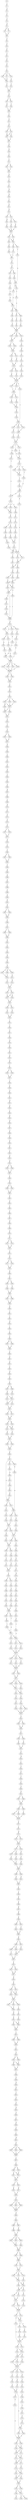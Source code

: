 strict digraph  {
	S0 -> S1 [ label = L ];
	S1 -> S2 [ label = A ];
	S2 -> S3 [ label = F ];
	S3 -> S4 [ label = S ];
	S4 -> S5 [ label = Q ];
	S5 -> S6 [ label = R ];
	S5 -> S7 [ label = K ];
	S6 -> S8 [ label = P ];
	S7 -> S8 [ label = P ];
	S8 -> S9 [ label = P ];
	S9 -> S10 [ label = P ];
	S10 -> S11 [ label = P ];
	S11 -> S12 [ label = P ];
	S12 -> S13 [ label = K ];
	S13 -> S14 [ label = K ];
	S14 -> S15 [ label = I ];
	S15 -> S16 [ label = S ];
	S15 -> S17 [ label = C ];
	S15 -> S18 [ label = Y ];
	S16 -> S19 [ label = E ];
	S17 -> S19 [ label = E ];
	S18 -> S20 [ label = A ];
	S19 -> S21 [ label = F ];
	S20 -> S22 [ label = Y ];
	S21 -> S23 [ label = L ];
	S22 -> S23 [ label = L ];
	S23 -> S24 [ label = D ];
	S24 -> S25 [ label = L ];
	S24 -> S26 [ label = K ];
	S25 -> S27 [ label = H ];
	S26 -> S28 [ label = Y ];
	S27 -> S29 [ label = V ];
	S28 -> S29 [ label = V ];
	S29 -> S30 [ label = V ];
	S30 -> S31 [ label = G ];
	S31 -> S32 [ label = Q ];
	S32 -> S33 [ label = Q ];
	S32 -> S34 [ label = S ];
	S33 -> S35 [ label = H ];
	S34 -> S35 [ label = H ];
	S34 -> S36 [ label = Y ];
	S35 -> S37 [ label = A ];
	S36 -> S37 [ label = A ];
	S37 -> S38 [ label = K ];
	S38 -> S39 [ label = K ];
	S39 -> S40 [ label = V ];
	S40 -> S41 [ label = L ];
	S41 -> S42 [ label = S ];
	S41 -> S43 [ label = A ];
	S42 -> S44 [ label = V ];
	S43 -> S44 [ label = V ];
	S44 -> S45 [ label = A ];
	S45 -> S46 [ label = V ];
	S46 -> S47 [ label = Y ];
	S47 -> S48 [ label = N ];
	S48 -> S49 [ label = H ];
	S49 -> S50 [ label = Y ];
	S50 -> S51 [ label = K ];
	S51 -> S52 [ label = R ];
	S52 -> S53 [ label = V ];
	S52 -> S54 [ label = I ];
	S53 -> S55 [ label = H ];
	S54 -> S56 [ label = F ];
	S54 -> S57 [ label = Y ];
	S55 -> S58 [ label = S ];
	S56 -> S59 [ label = K ];
	S57 -> S60 [ label = N ];
	S58 -> S61 [ label = N ];
	S59 -> S61 [ label = N ];
	S60 -> S61 [ label = N ];
	S61 -> S62 [ label = L ];
	S61 -> S63 [ label = I ];
	S62 -> S64 [ label = C ];
	S62 -> S65 [ label = P ];
	S63 -> S65 [ label = P ];
	S64 -> S66 [ label = S ];
	S65 -> S67 [ label = L ];
	S65 -> S68 [ label = A ];
	S66 -> S69 [ label = V ];
	S67 -> S70 [ label = T ];
	S68 -> S71 [ label = G ];
	S69 -> S72 [ label = S ];
	S70 -> S73 [ label = K ];
	S71 -> S72 [ label = S ];
	S72 -> S74 [ label = Q ];
	S73 -> S75 [ label = Q ];
	S73 -> S76 [ label = P ];
	S74 -> S77 [ label = Q ];
	S75 -> S78 [ label = Q ];
	S76 -> S79 [ label = T ];
	S77 -> S80 [ label = K ];
	S77 -> S81 [ label = Q ];
	S78 -> S82 [ label = D ];
	S78 -> S83 [ label = P ];
	S79 -> S83 [ label = P ];
	S80 -> S84 [ label = Q ];
	S81 -> S85 [ label = V ];
	S82 -> S86 [ label = E ];
	S83 -> S87 [ label = A ];
	S83 -> S88 [ label = T ];
	S84 -> S73 [ label = K ];
	S85 -> S89 [ label = E ];
	S86 -> S90 [ label = A ];
	S87 -> S91 [ label = P ];
	S88 -> S92 [ label = L ];
	S89 -> S93 [ label = V ];
	S90 -> S94 [ label = S ];
	S91 -> S95 [ label = E ];
	S92 -> S96 [ label = T ];
	S93 -> S97 [ label = E ];
	S94 -> S98 [ label = P ];
	S95 -> S98 [ label = P ];
	S96 -> S98 [ label = P ];
	S97 -> S99 [ label = K ];
	S98 -> S100 [ label = A ];
	S98 -> S101 [ label = E ];
	S98 -> S102 [ label = R ];
	S99 -> S78 [ label = Q ];
	S100 -> S103 [ label = E ];
	S101 -> S104 [ label = G ];
	S102 -> S103 [ label = E ];
	S103 -> S105 [ label = V ];
	S103 -> S106 [ label = L ];
	S104 -> S107 [ label = S ];
	S105 -> S108 [ label = E ];
	S106 -> S108 [ label = E ];
	S107 -> S109 [ label = H ];
	S108 -> S110 [ label = T ];
	S108 -> S111 [ label = M ];
	S109 -> S112 [ label = I ];
	S110 -> S113 [ label = G ];
	S111 -> S114 [ label = R ];
	S112 -> S115 [ label = Y ];
	S113 -> S116 [ label = R ];
	S114 -> S116 [ label = R ];
	S115 -> S117 [ label = S ];
	S116 -> S118 [ label = Q ];
	S116 -> S119 [ label = R ];
	S117 -> S120 [ label = S ];
	S118 -> S121 [ label = A ];
	S119 -> S122 [ label = E ];
	S120 -> S123 [ label = K ];
	S121 -> S124 [ label = D ];
	S122 -> S124 [ label = D ];
	S123 -> S124 [ label = D ];
	S124 -> S125 [ label = F ];
	S124 -> S126 [ label = V ];
	S124 -> S127 [ label = E ];
	S125 -> S128 [ label = Y ];
	S126 -> S129 [ label = L ];
	S127 -> S128 [ label = Y ];
	S128 -> S130 [ label = K ];
	S128 -> S131 [ label = R ];
	S129 -> S132 [ label = E ];
	S129 -> S133 [ label = H ];
	S129 -> S134 [ label = Q ];
	S130 -> S135 [ label = L ];
	S131 -> S136 [ label = F ];
	S132 -> S137 [ label = M ];
	S133 -> S138 [ label = I ];
	S134 -> S138 [ label = I ];
	S135 -> S139 [ label = T ];
	S136 -> S139 [ label = T ];
	S137 -> S140 [ label = T ];
	S138 -> S141 [ label = A ];
	S139 -> S142 [ label = K ];
	S140 -> S143 [ label = G ];
	S141 -> S143 [ label = G ];
	S142 -> S144 [ label = L ];
	S143 -> S145 [ label = S ];
	S143 -> S146 [ label = V ];
	S143 -> S147 [ label = I ];
	S144 -> S129 [ label = L ];
	S145 -> S148 [ label = Q ];
	S146 -> S149 [ label = P ];
	S147 -> S150 [ label = S ];
	S148 -> S151 [ label = K ];
	S149 -> S152 [ label = H ];
	S150 -> S149 [ label = P ];
	S151 -> S153 [ label = V ];
	S152 -> S154 [ label = S ];
	S152 -> S155 [ label = K ];
	S152 -> S156 [ label = G ];
	S153 -> S157 [ label = A ];
	S154 -> S158 [ label = N ];
	S155 -> S159 [ label = T ];
	S156 -> S158 [ label = N ];
	S157 -> S160 [ label = S ];
	S158 -> S161 [ label = A ];
	S159 -> S162 [ label = G ];
	S160 -> S163 [ label = S ];
	S160 -> S164 [ label = A ];
	S160 -> S165 [ label = M ];
	S161 -> S166 [ label = L ];
	S162 -> S157 [ label = A ];
	S162 -> S167 [ label = V ];
	S163 -> S168 [ label = P ];
	S164 -> S169 [ label = Q ];
	S165 -> S169 [ label = Q ];
	S166 -> S162 [ label = G ];
	S167 -> S170 [ label = R ];
	S168 -> S171 [ label = P ];
	S169 -> S172 [ label = Q ];
	S170 -> S173 [ label = P ];
	S171 -> S174 [ label = T ];
	S172 -> S175 [ label = Q ];
	S173 -> S176 [ label = R ];
	S173 -> S177 [ label = Q ];
	S174 -> S178 [ label = M ];
	S175 -> S179 [ label = A ];
	S175 -> S180 [ label = T ];
	S176 -> S181 [ label = E ];
	S177 -> S181 [ label = E ];
	S178 -> S182 [ label = G ];
	S179 -> S183 [ label = A ];
	S180 -> S184 [ label = S ];
	S181 -> S185 [ label = R ];
	S181 -> S186 [ label = E ];
	S182 -> S187 [ label = G ];
	S183 -> S188 [ label = A ];
	S184 -> S189 [ label = Q ];
	S185 -> S190 [ label = R ];
	S186 -> S191 [ label = E ];
	S187 -> S192 [ label = A ];
	S188 -> S192 [ label = A ];
	S189 -> S193 [ label = H ];
	S190 -> S194 [ label = A ];
	S190 -> S195 [ label = G ];
	S191 -> S196 [ label = K ];
	S192 -> S197 [ label = A ];
	S193 -> S198 [ label = T ];
	S194 -> S199 [ label = S ];
	S195 -> S200 [ label = G ];
	S196 -> S199 [ label = S ];
	S197 -> S201 [ label = G ];
	S197 -> S173 [ label = P ];
	S198 -> S173 [ label = P ];
	S199 -> S202 [ label = E ];
	S199 -> S203 [ label = D ];
	S200 -> S202 [ label = E ];
	S201 -> S204 [ label = T ];
	S202 -> S205 [ label = A ];
	S202 -> S206 [ label = V ];
	S203 -> S206 [ label = V ];
	S204 -> S207 [ label = V ];
	S205 -> S208 [ label = L ];
	S206 -> S208 [ label = L ];
	S206 -> S209 [ label = A ];
	S207 -> S185 [ label = R ];
	S208 -> S210 [ label = D ];
	S209 -> S211 [ label = K ];
	S210 -> S212 [ label = R ];
	S210 -> S213 [ label = A ];
	S210 -> S214 [ label = D ];
	S210 -> S215 [ label = S ];
	S211 -> S216 [ label = M ];
	S212 -> S213 [ label = A ];
	S213 -> S217 [ label = S ];
	S213 -> S218 [ label = P ];
	S214 -> S219 [ label = E ];
	S215 -> S220 [ label = A ];
	S216 -> S221 [ label = N ];
	S217 -> S222 [ label = A ];
	S218 -> S223 [ label = M ];
	S219 -> S224 [ label = R ];
	S220 -> S225 [ label = H ];
	S221 -> S208 [ label = L ];
	S222 -> S226 [ label = A ];
	S223 -> S227 [ label = H ];
	S224 -> S228 [ label = S ];
	S225 -> S226 [ label = A ];
	S226 -> S229 [ label = G ];
	S226 -> S230 [ label = D ];
	S227 -> S230 [ label = D ];
	S228 -> S231 [ label = Q ];
	S229 -> S232 [ label = I ];
	S230 -> S232 [ label = I ];
	S231 -> S232 [ label = I ];
	S232 -> S233 [ label = H ];
	S232 -> S234 [ label = R ];
	S232 -> S235 [ label = T ];
	S232 -> S236 [ label = K ];
	S233 -> S237 [ label = L ];
	S234 -> S237 [ label = L ];
	S235 -> S237 [ label = L ];
	S236 -> S237 [ label = L ];
	S237 -> S238 [ label = D ];
	S237 -> S239 [ label = E ];
	S238 -> S240 [ label = K ];
	S239 -> S240 [ label = K ];
	S240 -> S241 [ label = S ];
	S241 -> S242 [ label = N ];
	S242 -> S243 [ label = I ];
	S243 -> S244 [ label = L ];
	S243 -> S245 [ label = V ];
	S243 -> S246 [ label = I ];
	S244 -> S247 [ label = L ];
	S244 -> S248 [ label = M ];
	S245 -> S247 [ label = L ];
	S246 -> S247 [ label = L ];
	S247 -> S249 [ label = I ];
	S247 -> S250 [ label = L ];
	S248 -> S250 [ label = L ];
	S249 -> S251 [ label = G ];
	S250 -> S251 [ label = G ];
	S251 -> S252 [ label = P ];
	S252 -> S253 [ label = T ];
	S253 -> S254 [ label = G ];
	S254 -> S255 [ label = C ];
	S254 -> S256 [ label = S ];
	S255 -> S257 [ label = G ];
	S256 -> S257 [ label = G ];
	S257 -> S258 [ label = K ];
	S258 -> S259 [ label = T ];
	S259 -> S260 [ label = L ];
	S260 -> S261 [ label = L ];
	S261 -> S262 [ label = A ];
	S262 -> S263 [ label = Q ];
	S263 -> S264 [ label = T ];
	S264 -> S265 [ label = L ];
	S265 -> S266 [ label = A ];
	S266 -> S267 [ label = R ];
	S267 -> S268 [ label = C ];
	S268 -> S269 [ label = L ];
	S269 -> S270 [ label = D ];
	S270 -> S271 [ label = V ];
	S271 -> S272 [ label = P ];
	S272 -> S273 [ label = F ];
	S273 -> S274 [ label = A ];
	S274 -> S275 [ label = V ];
	S274 -> S276 [ label = I ];
	S275 -> S277 [ label = C ];
	S276 -> S277 [ label = C ];
	S277 -> S278 [ label = D ];
	S278 -> S279 [ label = C ];
	S279 -> S280 [ label = T ];
	S280 -> S281 [ label = G ];
	S280 -> S282 [ label = T ];
	S281 -> S283 [ label = L ];
	S282 -> S283 [ label = L ];
	S283 -> S284 [ label = T ];
	S284 -> S285 [ label = Q ];
	S285 -> S286 [ label = A ];
	S286 -> S287 [ label = G ];
	S287 -> S288 [ label = Y ];
	S288 -> S289 [ label = V ];
	S289 -> S290 [ label = G ];
	S290 -> S291 [ label = E ];
	S291 -> S292 [ label = D ];
	S292 -> S293 [ label = V ];
	S292 -> S294 [ label = I ];
	S293 -> S295 [ label = E ];
	S294 -> S295 [ label = E ];
	S295 -> S296 [ label = S ];
	S296 -> S297 [ label = V ];
	S297 -> S298 [ label = V ];
	S297 -> S299 [ label = I ];
	S298 -> S300 [ label = A ];
	S299 -> S300 [ label = A ];
	S300 -> S301 [ label = K ];
	S301 -> S302 [ label = L ];
	S302 -> S303 [ label = L ];
	S303 -> S304 [ label = Q ];
	S304 -> S305 [ label = D ];
	S305 -> S306 [ label = A ];
	S306 -> S307 [ label = E ];
	S306 -> S308 [ label = N ];
	S306 -> S309 [ label = G ];
	S307 -> S310 [ label = Y ];
	S308 -> S310 [ label = Y ];
	S309 -> S311 [ label = G ];
	S310 -> S312 [ label = S ];
	S311 -> S313 [ label = H ];
	S312 -> S314 [ label = V ];
	S313 -> S314 [ label = V ];
	S314 -> S315 [ label = D ];
	S314 -> S316 [ label = E ];
	S315 -> S317 [ label = R ];
	S316 -> S318 [ label = K ];
	S316 -> S317 [ label = R ];
	S317 -> S319 [ label = A ];
	S318 -> S319 [ label = A ];
	S319 -> S320 [ label = Q ];
	S319 -> S321 [ label = E ];
	S320 -> S322 [ label = Q ];
	S321 -> S323 [ label = K ];
	S322 -> S324 [ label = G ];
	S323 -> S324 [ label = G ];
	S324 -> S325 [ label = I ];
	S325 -> S326 [ label = V ];
	S326 -> S327 [ label = F ];
	S327 -> S328 [ label = L ];
	S328 -> S329 [ label = D ];
	S329 -> S330 [ label = E ];
	S330 -> S331 [ label = V ];
	S331 -> S332 [ label = D ];
	S332 -> S333 [ label = K ];
	S333 -> S334 [ label = I ];
	S334 -> S335 [ label = G ];
	S334 -> S336 [ label = S ];
	S335 -> S337 [ label = S ];
	S336 -> S337 [ label = S ];
	S337 -> S338 [ label = V ];
	S338 -> S339 [ label = P ];
	S339 -> S340 [ label = G ];
	S340 -> S341 [ label = I ];
	S341 -> S342 [ label = H ];
	S342 -> S343 [ label = Q ];
	S343 -> S344 [ label = L ];
	S344 -> S345 [ label = R ];
	S345 -> S346 [ label = D ];
	S346 -> S347 [ label = V ];
	S347 -> S348 [ label = G ];
	S348 -> S349 [ label = G ];
	S349 -> S350 [ label = E ];
	S350 -> S351 [ label = G ];
	S351 -> S352 [ label = V ];
	S352 -> S353 [ label = Q ];
	S353 -> S354 [ label = Q ];
	S354 -> S355 [ label = A ];
	S354 -> S356 [ label = G ];
	S355 -> S357 [ label = L ];
	S356 -> S357 [ label = L ];
	S357 -> S358 [ label = L ];
	S358 -> S359 [ label = K ];
	S359 -> S360 [ label = M ];
	S359 -> S361 [ label = L ];
	S360 -> S362 [ label = L ];
	S361 -> S362 [ label = L ];
	S362 -> S363 [ label = E ];
	S363 -> S364 [ label = G ];
	S364 -> S365 [ label = T ];
	S365 -> S366 [ label = V ];
	S366 -> S367 [ label = V ];
	S367 -> S368 [ label = N ];
	S368 -> S369 [ label = V ];
	S369 -> S370 [ label = P ];
	S370 -> S371 [ label = E ];
	S371 -> S372 [ label = K ];
	S371 -> S373 [ label = R ];
	S372 -> S374 [ label = N ];
	S373 -> S374 [ label = N ];
	S374 -> S375 [ label = S ];
	S375 -> S376 [ label = R ];
	S376 -> S377 [ label = R ];
	S376 -> S378 [ label = K ];
	S377 -> S379 [ label = L ];
	S378 -> S379 [ label = L ];
	S379 -> S380 [ label = R ];
	S380 -> S381 [ label = G ];
	S381 -> S382 [ label = E ];
	S381 -> S383 [ label = D ];
	S382 -> S384 [ label = T ];
	S383 -> S385 [ label = S ];
	S384 -> S386 [ label = V ];
	S385 -> S386 [ label = V ];
	S386 -> S387 [ label = Q ];
	S386 -> S388 [ label = V ];
	S387 -> S389 [ label = V ];
	S388 -> S389 [ label = V ];
	S389 -> S390 [ label = D ];
	S390 -> S391 [ label = T ];
	S391 -> S392 [ label = T ];
	S392 -> S393 [ label = N ];
	S393 -> S394 [ label = I ];
	S394 -> S395 [ label = L ];
	S395 -> S396 [ label = F ];
	S396 -> S397 [ label = M ];
	S396 -> S398 [ label = V ];
	S397 -> S399 [ label = A ];
	S398 -> S399 [ label = A ];
	S399 -> S400 [ label = S ];
	S400 -> S401 [ label = G ];
	S401 -> S402 [ label = A ];
	S402 -> S403 [ label = F ];
	S403 -> S404 [ label = N ];
	S404 -> S405 [ label = G ];
	S405 -> S406 [ label = L ];
	S406 -> S407 [ label = E ];
	S406 -> S408 [ label = D ];
	S407 -> S409 [ label = K ];
	S408 -> S410 [ label = R ];
	S409 -> S411 [ label = I ];
	S409 -> S412 [ label = F ];
	S410 -> S411 [ label = I ];
	S411 -> S413 [ label = V ];
	S411 -> S414 [ label = I ];
	S412 -> S414 [ label = I ];
	S413 -> S415 [ label = S ];
	S414 -> S415 [ label = S ];
	S415 -> S416 [ label = L ];
	S415 -> S417 [ label = R ];
	S416 -> S418 [ label = R ];
	S417 -> S418 [ label = R ];
	S418 -> S419 [ label = K ];
	S418 -> S420 [ label = M ];
	S419 -> S421 [ label = D ];
	S419 -> S422 [ label = N ];
	S420 -> S422 [ label = N ];
	S421 -> S423 [ label = Q ];
	S422 -> S424 [ label = E ];
	S423 -> S425 [ label = K ];
	S424 -> S425 [ label = K ];
	S425 -> S426 [ label = S ];
	S425 -> S428 [ label = Y ];
	S426 -> S429 [ label = L ];
	S428 -> S429 [ label = L ];
	S429 -> S430 [ label = G ];
	S430 -> S431 [ label = F ];
	S431 -> S432 [ label = N ];
	S431 -> S433 [ label = S ];
	S431 -> S434 [ label = G ];
	S432 -> S435 [ label = L ];
	S433 -> S436 [ label = Q ];
	S434 -> S437 [ label = V ];
	S434 -> S438 [ label = T ];
	S435 -> S439 [ label = R ];
	S436 -> S440 [ label = H ];
	S437 -> S440 [ label = H ];
	S438 -> S441 [ label = P ];
	S439 -> S442 [ label = S ];
	S440 -> S443 [ label = A ];
	S440 -> S444 [ label = T ];
	S441 -> S445 [ label = S ];
	S442 -> S446 [ label = G ];
	S443 -> S447 [ label = T ];
	S444 -> S448 [ label = Q ];
	S445 -> S449 [ label = N ];
	S446 -> S450 [ label = D ];
	S447 -> S451 [ label = L ];
	S448 -> S452 [ label = T ];
	S449 -> S451 [ label = L ];
	S450 -> S453 [ label = D ];
	S451 -> S454 [ label = M ];
	S451 -> S455 [ label = G ];
	S452 -> S456 [ label = S ];
	S453 -> S434 [ label = G ];
	S454 -> S457 [ label = S ];
	S455 -> S458 [ label = K ];
	S456 -> S457 [ label = S ];
	S457 -> S459 [ label = P ];
	S457 -> S460 [ label = R ];
	S458 -> S461 [ label = G ];
	S459 -> S462 [ label = R ];
	S460 -> S463 [ label = P ];
	S461 -> S462 [ label = R ];
	S462 -> S464 [ label = P ];
	S462 -> S465 [ label = R ];
	S463 -> S466 [ label = K ];
	S464 -> S467 [ label = P ];
	S465 -> S468 [ label = A ];
	S466 -> S469 [ label = V ];
	S467 -> S470 [ label = P ];
	S468 -> S471 [ label = A ];
	S469 -> S472 [ label = K ];
	S470 -> S473 [ label = S ];
	S471 -> S474 [ label = A ];
	S472 -> S475 [ label = Q ];
	S473 -> S476 [ label = A ];
	S474 -> S476 [ label = A ];
	S475 -> S477 [ label = Q ];
	S476 -> S478 [ label = A ];
	S477 -> S479 [ label = M ];
	S478 -> S480 [ label = S ];
	S478 -> S481 [ label = D ];
	S479 -> S482 [ label = M ];
	S480 -> S483 [ label = A ];
	S481 -> S484 [ label = L ];
	S482 -> S485 [ label = G ];
	S483 -> S486 [ label = V ];
	S484 -> S487 [ label = A ];
	S485 -> S488 [ label = F ];
	S486 -> S489 [ label = L ];
	S487 -> S490 [ label = N ];
	S488 -> S491 [ label = E ];
	S489 -> S492 [ label = L ];
	S490 -> S493 [ label = S ];
	S491 -> S494 [ label = Q ];
	S492 -> S495 [ label = G ];
	S493 -> S496 [ label = S ];
	S494 -> S497 [ label = N ];
	S495 -> S498 [ label = G ];
	S496 -> S498 [ label = G ];
	S497 -> S499 [ label = P ];
	S498 -> S500 [ label = V ];
	S498 -> S501 [ label = E ];
	S499 -> S502 [ label = L ];
	S500 -> S503 [ label = A ];
	S501 -> S504 [ label = T ];
	S502 -> S505 [ label = K ];
	S503 -> S506 [ label = S ];
	S504 -> S507 [ label = D ];
	S505 -> S508 [ label = S ];
	S506 -> S507 [ label = D ];
	S507 -> S509 [ label = A ];
	S507 -> S510 [ label = T ];
	S508 -> S509 [ label = A ];
	S509 -> S511 [ label = L ];
	S509 -> S512 [ label = I ];
	S510 -> S513 [ label = V ];
	S511 -> S514 [ label = W ];
	S512 -> S515 [ label = E ];
	S513 -> S516 [ label = A ];
	S514 -> S517 [ label = E ];
	S515 -> S517 [ label = E ];
	S516 -> S517 [ label = E ];
	S517 -> S518 [ label = Q ];
	S517 -> S519 [ label = N ];
	S517 -> S520 [ label = I ];
	S518 -> S521 [ label = H ];
	S519 -> S522 [ label = K ];
	S520 -> S523 [ label = E ];
	S521 -> S524 [ label = E ];
	S522 -> S524 [ label = E ];
	S523 -> S524 [ label = E ];
	S524 -> S525 [ label = R ];
	S524 -> S526 [ label = K ];
	S525 -> S527 [ label = D ];
	S526 -> S527 [ label = D ];
	S527 -> S528 [ label = L ];
	S527 -> S529 [ label = E ];
	S527 -> S530 [ label = R ];
	S528 -> S531 [ label = L ];
	S529 -> S532 [ label = F ];
	S530 -> S531 [ label = L ];
	S531 -> S533 [ label = V ];
	S531 -> S534 [ label = L ];
	S532 -> S534 [ label = L ];
	S533 -> S535 [ label = R ];
	S534 -> S536 [ label = K ];
	S535 -> S537 [ label = Q ];
	S536 -> S538 [ label = H ];
	S537 -> S539 [ label = A ];
	S538 -> S540 [ label = T ];
	S538 -> S541 [ label = V ];
	S539 -> S542 [ label = E ];
	S540 -> S542 [ label = E ];
	S541 -> S542 [ label = E ];
	S542 -> S543 [ label = A ];
	S543 -> S544 [ label = R ];
	S543 -> S545 [ label = S ];
	S544 -> S546 [ label = D ];
	S545 -> S546 [ label = D ];
	S546 -> S547 [ label = L ];
	S547 -> S548 [ label = I ];
	S547 -> S549 [ label = V ];
	S548 -> S550 [ label = E ];
	S549 -> S551 [ label = G ];
	S550 -> S552 [ label = F ];
	S551 -> S552 [ label = F ];
	S552 -> S553 [ label = G ];
	S553 -> S554 [ label = M ];
	S554 -> S555 [ label = I ];
	S555 -> S556 [ label = P ];
	S556 -> S557 [ label = E ];
	S557 -> S558 [ label = F ];
	S558 -> S559 [ label = V ];
	S559 -> S560 [ label = G ];
	S560 -> S561 [ label = R ];
	S561 -> S562 [ label = F ];
	S561 -> S563 [ label = L ];
	S562 -> S564 [ label = P ];
	S563 -> S564 [ label = P ];
	S564 -> S565 [ label = V ];
	S564 -> S566 [ label = I ];
	S565 -> S567 [ label = L ];
	S565 -> S568 [ label = V ];
	S566 -> S569 [ label = T ];
	S567 -> S570 [ label = V ];
	S568 -> S570 [ label = V ];
	S569 -> S570 [ label = V ];
	S570 -> S571 [ label = P ];
	S571 -> S572 [ label = L ];
	S572 -> S573 [ label = H ];
	S573 -> S574 [ label = G ];
	S573 -> S575 [ label = S ];
	S574 -> S576 [ label = L ];
	S575 -> S576 [ label = L ];
	S576 -> S577 [ label = D ];
	S576 -> S578 [ label = S ];
	S577 -> S579 [ label = T ];
	S577 -> S580 [ label = E ];
	S578 -> S581 [ label = N ];
	S579 -> S582 [ label = A ];
	S580 -> S583 [ label = D ];
	S581 -> S584 [ label = E ];
	S582 -> S585 [ label = T ];
	S583 -> S585 [ label = T ];
	S584 -> S586 [ label = H ];
	S585 -> S587 [ label = L ];
	S586 -> S587 [ label = L ];
	S587 -> S588 [ label = V ];
	S587 -> S589 [ label = T ];
	S588 -> S590 [ label = R ];
	S589 -> S591 [ label = K ];
	S590 -> S592 [ label = I ];
	S591 -> S592 [ label = I ];
	S592 -> S593 [ label = L ];
	S593 -> S594 [ label = T ];
	S594 -> S595 [ label = E ];
	S595 -> S596 [ label = P ];
	S596 -> S597 [ label = R ];
	S597 -> S598 [ label = N ];
	S598 -> S599 [ label = A ];
	S599 -> S600 [ label = L ];
	S599 -> S601 [ label = V ];
	S600 -> S602 [ label = I ];
	S601 -> S603 [ label = V ];
	S602 -> S604 [ label = P ];
	S603 -> S604 [ label = P ];
	S604 -> S605 [ label = Q ];
	S605 -> S606 [ label = Y ];
	S605 -> S607 [ label = F ];
	S606 -> S608 [ label = R ];
	S606 -> S609 [ label = Q ];
	S607 -> S610 [ label = E ];
	S608 -> S611 [ label = T ];
	S609 -> S612 [ label = A ];
	S610 -> S612 [ label = A ];
	S611 -> S613 [ label = L ];
	S612 -> S613 [ label = L ];
	S613 -> S614 [ label = F ];
	S614 -> S615 [ label = S ];
	S614 -> S616 [ label = N ];
	S615 -> S617 [ label = M ];
	S616 -> S617 [ label = M ];
	S617 -> S618 [ label = D ];
	S618 -> S619 [ label = K ];
	S619 -> S620 [ label = C ];
	S619 -> S621 [ label = S ];
	S620 -> S622 [ label = D ];
	S620 -> S623 [ label = E ];
	S621 -> S622 [ label = D ];
	S622 -> S624 [ label = L ];
	S623 -> S624 [ label = L ];
	S624 -> S625 [ label = F ];
	S624 -> S626 [ label = A ];
	S624 -> S627 [ label = N ];
	S625 -> S628 [ label = V ];
	S626 -> S629 [ label = I ];
	S627 -> S628 [ label = V ];
	S628 -> S630 [ label = N ];
	S629 -> S631 [ label = T ];
	S630 -> S632 [ label = E ];
	S631 -> S633 [ label = P ];
	S632 -> S634 [ label = E ];
	S632 -> S635 [ label = A ];
	S633 -> S635 [ label = A ];
	S634 -> S636 [ label = A ];
	S635 -> S636 [ label = A ];
	S636 -> S637 [ label = L ];
	S637 -> S638 [ label = T ];
	S637 -> S639 [ label = R ];
	S638 -> S640 [ label = A ];
	S639 -> S640 [ label = A ];
	S640 -> S641 [ label = I ];
	S641 -> S642 [ label = A ];
	S642 -> S643 [ label = R ];
	S642 -> S644 [ label = D ];
	S643 -> S645 [ label = L ];
	S643 -> S646 [ label = M ];
	S644 -> S645 [ label = L ];
	S645 -> S647 [ label = A ];
	S646 -> S647 [ label = A ];
	S647 -> S648 [ label = L ];
	S648 -> S649 [ label = E ];
	S649 -> S650 [ label = R ];
	S650 -> S651 [ label = K ];
	S651 -> S652 [ label = T ];
	S652 -> S653 [ label = G ];
	S653 -> S654 [ label = A ];
	S654 -> S655 [ label = R ];
	S655 -> S656 [ label = G ];
	S656 -> S657 [ label = L ];
	S657 -> S658 [ label = R ];
	S658 -> S659 [ label = S ];
	S659 -> S660 [ label = I ];
	S660 -> S661 [ label = M ];
	S661 -> S662 [ label = E ];
	S662 -> S663 [ label = N ];
	S662 -> S664 [ label = Q ];
	S662 -> S665 [ label = K ];
	S663 -> S666 [ label = L ];
	S664 -> S666 [ label = L ];
	S665 -> S666 [ label = L ];
	S666 -> S667 [ label = L ];
	S667 -> S668 [ label = L ];
	S668 -> S669 [ label = D ];
	S668 -> S670 [ label = E ];
	S669 -> S671 [ label = A ];
	S669 -> S672 [ label = P ];
	S670 -> S672 [ label = P ];
	S671 -> S673 [ label = M ];
	S672 -> S673 [ label = M ];
	S673 -> S674 [ label = F ];
	S673 -> S675 [ label = Y ];
	S674 -> S676 [ label = E ];
	S675 -> S677 [ label = D ];
	S676 -> S678 [ label = V ];
	S677 -> S678 [ label = V ];
	S678 -> S679 [ label = P ];
	S679 -> S680 [ label = S ];
	S679 -> S681 [ label = G ];
	S679 -> S682 [ label = H ];
	S680 -> S683 [ label = S ];
	S681 -> S683 [ label = S ];
	S682 -> S683 [ label = S ];
	S683 -> S684 [ label = D ];
	S684 -> S685 [ label = I ];
	S685 -> S686 [ label = V ];
	S685 -> S687 [ label = I ];
	S686 -> S688 [ label = A ];
	S687 -> S689 [ label = G ];
	S688 -> S690 [ label = V ];
	S689 -> S690 [ label = V ];
	S690 -> S691 [ label = R ];
	S690 -> S692 [ label = C ];
	S690 -> S693 [ label = E ];
	S691 -> S694 [ label = V ];
	S692 -> S695 [ label = I ];
	S693 -> S694 [ label = V ];
	S694 -> S696 [ label = D ];
	S695 -> S696 [ label = D ];
	S696 -> S697 [ label = E ];
	S696 -> S698 [ label = K ];
	S697 -> S699 [ label = D ];
	S698 -> S699 [ label = D ];
	S699 -> S700 [ label = V ];
	S699 -> S701 [ label = A ];
	S700 -> S702 [ label = V ];
	S701 -> S702 [ label = V ];
	S702 -> S703 [ label = L ];
	S702 -> S704 [ label = K ];
	S702 -> S705 [ label = Q ];
	S703 -> S706 [ label = G ];
	S704 -> S707 [ label = E ];
	S705 -> S706 [ label = G ];
	S706 -> S708 [ label = V ];
	S706 -> S709 [ label = K ];
	S707 -> S709 [ label = K ];
	S708 -> S710 [ label = K ];
	S709 -> S710 [ label = K ];
	S709 -> S711 [ label = S ];
	S710 -> S712 [ label = E ];
	S710 -> S713 [ label = K ];
	S711 -> S714 [ label = Q ];
	S712 -> S715 [ label = A ];
	S713 -> S715 [ label = A ];
	S714 -> S716 [ label = P ];
	S715 -> S717 [ label = A ];
	S715 -> S718 [ label = H ];
	S716 -> S719 [ label = R ];
	S717 -> S720 [ label = Y ];
	S718 -> S720 [ label = Y ];
	S719 -> S720 [ label = Y ];
	S720 -> S721 [ label = I ];
	S720 -> S722 [ label = V ];
	S721 -> S723 [ label = R ];
	S721 -> S724 [ label = F ];
	S722 -> S723 [ label = R ];
	S723 -> S725 [ label = T ];
	S723 -> S726 [ label = A ];
	S724 -> S727 [ label = K ];
	S725 -> S728 [ label = N ];
	S726 -> S729 [ label = P ];
	S727 -> S730 [ label = E ];
	S727 -> S731 [ label = P ];
	S728 -> S732 [ label = S ];
	S729 -> S733 [ label = A ];
	S730 -> S734 [ label = G ];
	S730 -> S735 [ label = S ];
	S731 -> S735 [ label = S ];
	S732 -> S727 [ label = K ];
	S733 -> S727 [ label = K ];
	S734 -> S736 [ label = S ];
	S735 -> S737 [ label = D ];
	S735 -> S736 [ label = S ];
	S736 -> S738 [ label = A ];
	S736 -> S739 [ label = E ];
	S737 -> S740 [ label = D ];
	S738 -> S741 [ label = E ];
	S739 -> S741 [ label = E ];
	S740 -> S741 [ label = E ];
	S741 -> S742 [ label = K ];
	S741 -> S743 [ label = V ];
	S741 -> S744 [ label = E ];
	S742 -> S745 [ label = F ];
	S743 -> S746 [ label = Q ];
	S744 -> S747 [ label = Y ];
	S745 -> S748 [ label = Q ];
	S746 -> S749 [ label = P ];
	S747 -> S750 [ label = D ];
	S748 -> S751 [ label = R ];
	S749 -> S752 [ label = P ];
	S750 -> S753 [ label = S ];
	S751 -> S754 [ label = G ];
	S752 -> S755 [ label = G ];
	S753 -> S754 [ label = G ];
	S754 -> S756 [ label = A ];
	S754 -> S757 [ label = I ];
	S755 -> S758 [ label = A ];
	S756 -> S759 [ label = L ];
	S756 -> S760 [ label = A ];
	S757 -> S761 [ label = E ];
	S758 -> S762 [ label = A ];
	S759 -> S763 [ label = E ];
	S760 -> S763 [ label = E ];
	S761 -> S763 [ label = E ];
	S762 -> S764 [ label = K ];
	S763 -> S765 [ label = E ];
	S763 -> S766 [ label = S ];
	S764 -> S767 [ label = E ];
	S765 -> S768 [ label = S ];
	S765 -> S769 [ label = N ];
	S766 -> S768 [ label = S ];
	S767 -> S770 [ label = P ];
	S768 -> S771 [ label = W ];
	S768 -> S772 [ label = E ];
	S769 -> S771 [ label = W ];
	S770 -> S773 [ label = H ];
	S771 -> S774 [ label = H ];
	S771 -> S775 [ label = P ];
	S772 -> S775 [ label = P ];
	S773 -> S756 [ label = A ];
	S774 -> S776 [ label = R ];
	S775 -> S777 [ label = V ];
	S775 -> S776 [ label = R ];
	S776 -> S778 [ label = Q ];
	S777 -> S779 [ label = A ];
	S778 -> S780 [ label = V ];
	S778 -> S781 [ label = A ];
	S779 -> S780 [ label = V ];
	S780 -> S782 [ label = D ];
	S780 -> S783 [ label = A ];
	S781 -> S782 [ label = D ];
	S782 -> S784 [ label = A ];
	S783 -> S784 [ label = A ];
	S784 -> S785 [ label = A ];
	S784 -> S786 [ label = L ];
	S785 -> S787 [ label = S ];
	S785 -> S788 [ label = N ];
	S786 -> S787 [ label = S ];
	S787 -> S789 [ label = S ];
	S787 -> S790 [ label = E ];
	S788 -> S791 [ label = N ];
}
